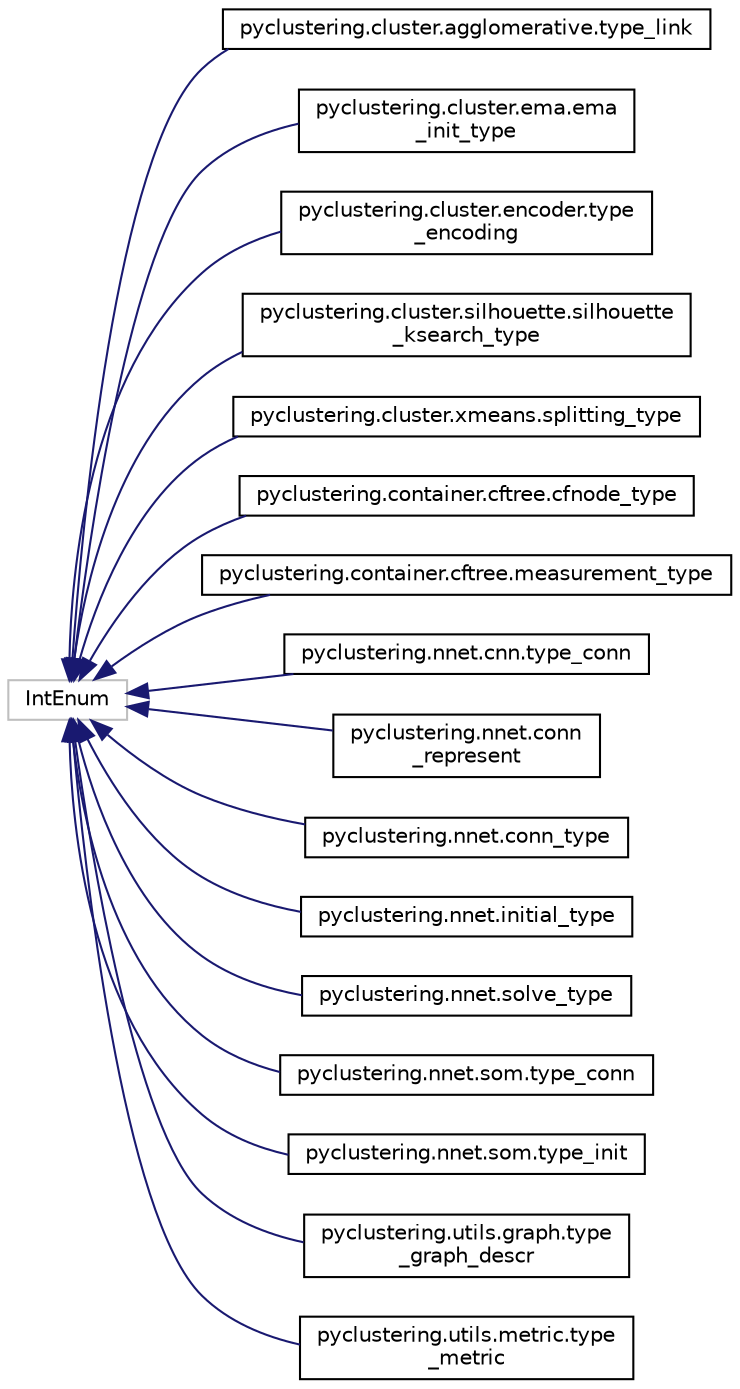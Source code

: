 digraph "Graphical Class Hierarchy"
{
 // INTERACTIVE_SVG=YES
  edge [fontname="Helvetica",fontsize="10",labelfontname="Helvetica",labelfontsize="10"];
  node [fontname="Helvetica",fontsize="10",shape=record];
  rankdir="LR";
  Node110 [label="IntEnum",height=0.2,width=0.4,color="grey75", fillcolor="white", style="filled"];
  Node110 -> Node0 [dir="back",color="midnightblue",fontsize="10",style="solid",fontname="Helvetica"];
  Node0 [label="pyclustering.cluster.agglomerative.type_link",height=0.2,width=0.4,color="black", fillcolor="white", style="filled",URL="$d5/d58/classpyclustering_1_1cluster_1_1agglomerative_1_1type__link.html",tooltip="Enumerator of types of link between clusters. "];
  Node110 -> Node112 [dir="back",color="midnightblue",fontsize="10",style="solid",fontname="Helvetica"];
  Node112 [label="pyclustering.cluster.ema.ema\l_init_type",height=0.2,width=0.4,color="black", fillcolor="white", style="filled",URL="$d4/d22/classpyclustering_1_1cluster_1_1ema_1_1ema__init__type.html",tooltip="Enumeration of initialization types for Expectation-Maximization algorithm. "];
  Node110 -> Node113 [dir="back",color="midnightblue",fontsize="10",style="solid",fontname="Helvetica"];
  Node113 [label="pyclustering.cluster.encoder.type\l_encoding",height=0.2,width=0.4,color="black", fillcolor="white", style="filled",URL="$d5/d41/classpyclustering_1_1cluster_1_1encoder_1_1type__encoding.html",tooltip="Enumeration of encoding types (index labeling, index list separation, object list separation)..."];
  Node110 -> Node114 [dir="back",color="midnightblue",fontsize="10",style="solid",fontname="Helvetica"];
  Node114 [label="pyclustering.cluster.silhouette.silhouette\l_ksearch_type",height=0.2,width=0.4,color="black", fillcolor="white", style="filled",URL="$db/d80/classpyclustering_1_1cluster_1_1silhouette_1_1silhouette__ksearch__type.html",tooltip="Defines algorithms that can be used to find optimal number of cluster using Silhouette method..."];
  Node110 -> Node115 [dir="back",color="midnightblue",fontsize="10",style="solid",fontname="Helvetica"];
  Node115 [label="pyclustering.cluster.xmeans.splitting_type",height=0.2,width=0.4,color="black", fillcolor="white", style="filled",URL="$dc/d4b/classpyclustering_1_1cluster_1_1xmeans_1_1splitting__type.html",tooltip="Enumeration of splitting types that can be used as splitting creation of cluster in X-Means algorithm..."];
  Node110 -> Node116 [dir="back",color="midnightblue",fontsize="10",style="solid",fontname="Helvetica"];
  Node116 [label="pyclustering.container.cftree.cfnode_type",height=0.2,width=0.4,color="black", fillcolor="white", style="filled",URL="$d2/d23/classpyclustering_1_1container_1_1cftree_1_1cfnode__type.html",tooltip="Enumeration of CF-Node types that are used by CF-Tree. "];
  Node110 -> Node117 [dir="back",color="midnightblue",fontsize="10",style="solid",fontname="Helvetica"];
  Node117 [label="pyclustering.container.cftree.measurement_type",height=0.2,width=0.4,color="black", fillcolor="white", style="filled",URL="$d6/d8b/classpyclustering_1_1container_1_1cftree_1_1measurement__type.html",tooltip="Enumeration of measurement types for CF-Tree. "];
  Node110 -> Node118 [dir="back",color="midnightblue",fontsize="10",style="solid",fontname="Helvetica"];
  Node118 [label="pyclustering.nnet.cnn.type_conn",height=0.2,width=0.4,color="black", fillcolor="white", style="filled",URL="$d8/d71/classpyclustering_1_1nnet_1_1cnn_1_1type__conn.html",tooltip="Enumeration of connection types for Chaotic Neural Network. "];
  Node110 -> Node119 [dir="back",color="midnightblue",fontsize="10",style="solid",fontname="Helvetica"];
  Node119 [label="pyclustering.nnet.conn\l_represent",height=0.2,width=0.4,color="black", fillcolor="white", style="filled",URL="$d9/d7b/classpyclustering_1_1nnet_1_1conn__represent.html",tooltip="Enumerator of internal network connection representation between oscillators. "];
  Node110 -> Node120 [dir="back",color="midnightblue",fontsize="10",style="solid",fontname="Helvetica"];
  Node120 [label="pyclustering.nnet.conn_type",height=0.2,width=0.4,color="black", fillcolor="white", style="filled",URL="$d7/d90/classpyclustering_1_1nnet_1_1conn__type.html",tooltip="Enumerator of connection types between oscillators. "];
  Node110 -> Node121 [dir="back",color="midnightblue",fontsize="10",style="solid",fontname="Helvetica"];
  Node121 [label="pyclustering.nnet.initial_type",height=0.2,width=0.4,color="black", fillcolor="white", style="filled",URL="$d2/d10/classpyclustering_1_1nnet_1_1initial__type.html",tooltip="Enumerator of types of oscillator output initialization. "];
  Node110 -> Node122 [dir="back",color="midnightblue",fontsize="10",style="solid",fontname="Helvetica"];
  Node122 [label="pyclustering.nnet.solve_type",height=0.2,width=0.4,color="black", fillcolor="white", style="filled",URL="$d5/d6b/classpyclustering_1_1nnet_1_1solve__type.html",tooltip="Enumerator of solver types that are used for network simulation. "];
  Node110 -> Node123 [dir="back",color="midnightblue",fontsize="10",style="solid",fontname="Helvetica"];
  Node123 [label="pyclustering.nnet.som.type_conn",height=0.2,width=0.4,color="black", fillcolor="white", style="filled",URL="$da/d42/classpyclustering_1_1nnet_1_1som_1_1type__conn.html",tooltip="Enumeration of connection types for SOM. "];
  Node110 -> Node124 [dir="back",color="midnightblue",fontsize="10",style="solid",fontname="Helvetica"];
  Node124 [label="pyclustering.nnet.som.type_init",height=0.2,width=0.4,color="black", fillcolor="white", style="filled",URL="$df/d7b/classpyclustering_1_1nnet_1_1som_1_1type__init.html",tooltip="Enumeration of initialization types for SOM. "];
  Node110 -> Node125 [dir="back",color="midnightblue",fontsize="10",style="solid",fontname="Helvetica"];
  Node125 [label="pyclustering.utils.graph.type\l_graph_descr",height=0.2,width=0.4,color="black", fillcolor="white", style="filled",URL="$dc/dee/classpyclustering_1_1utils_1_1graph_1_1type__graph__descr.html",tooltip="Enumeration of graph description. "];
  Node110 -> Node126 [dir="back",color="midnightblue",fontsize="10",style="solid",fontname="Helvetica"];
  Node126 [label="pyclustering.utils.metric.type\l_metric",height=0.2,width=0.4,color="black", fillcolor="white", style="filled",URL="$da/d3a/classpyclustering_1_1utils_1_1metric_1_1type__metric.html",tooltip="Enumeration of supported metrics in the module for distance calculation between two points..."];
}
